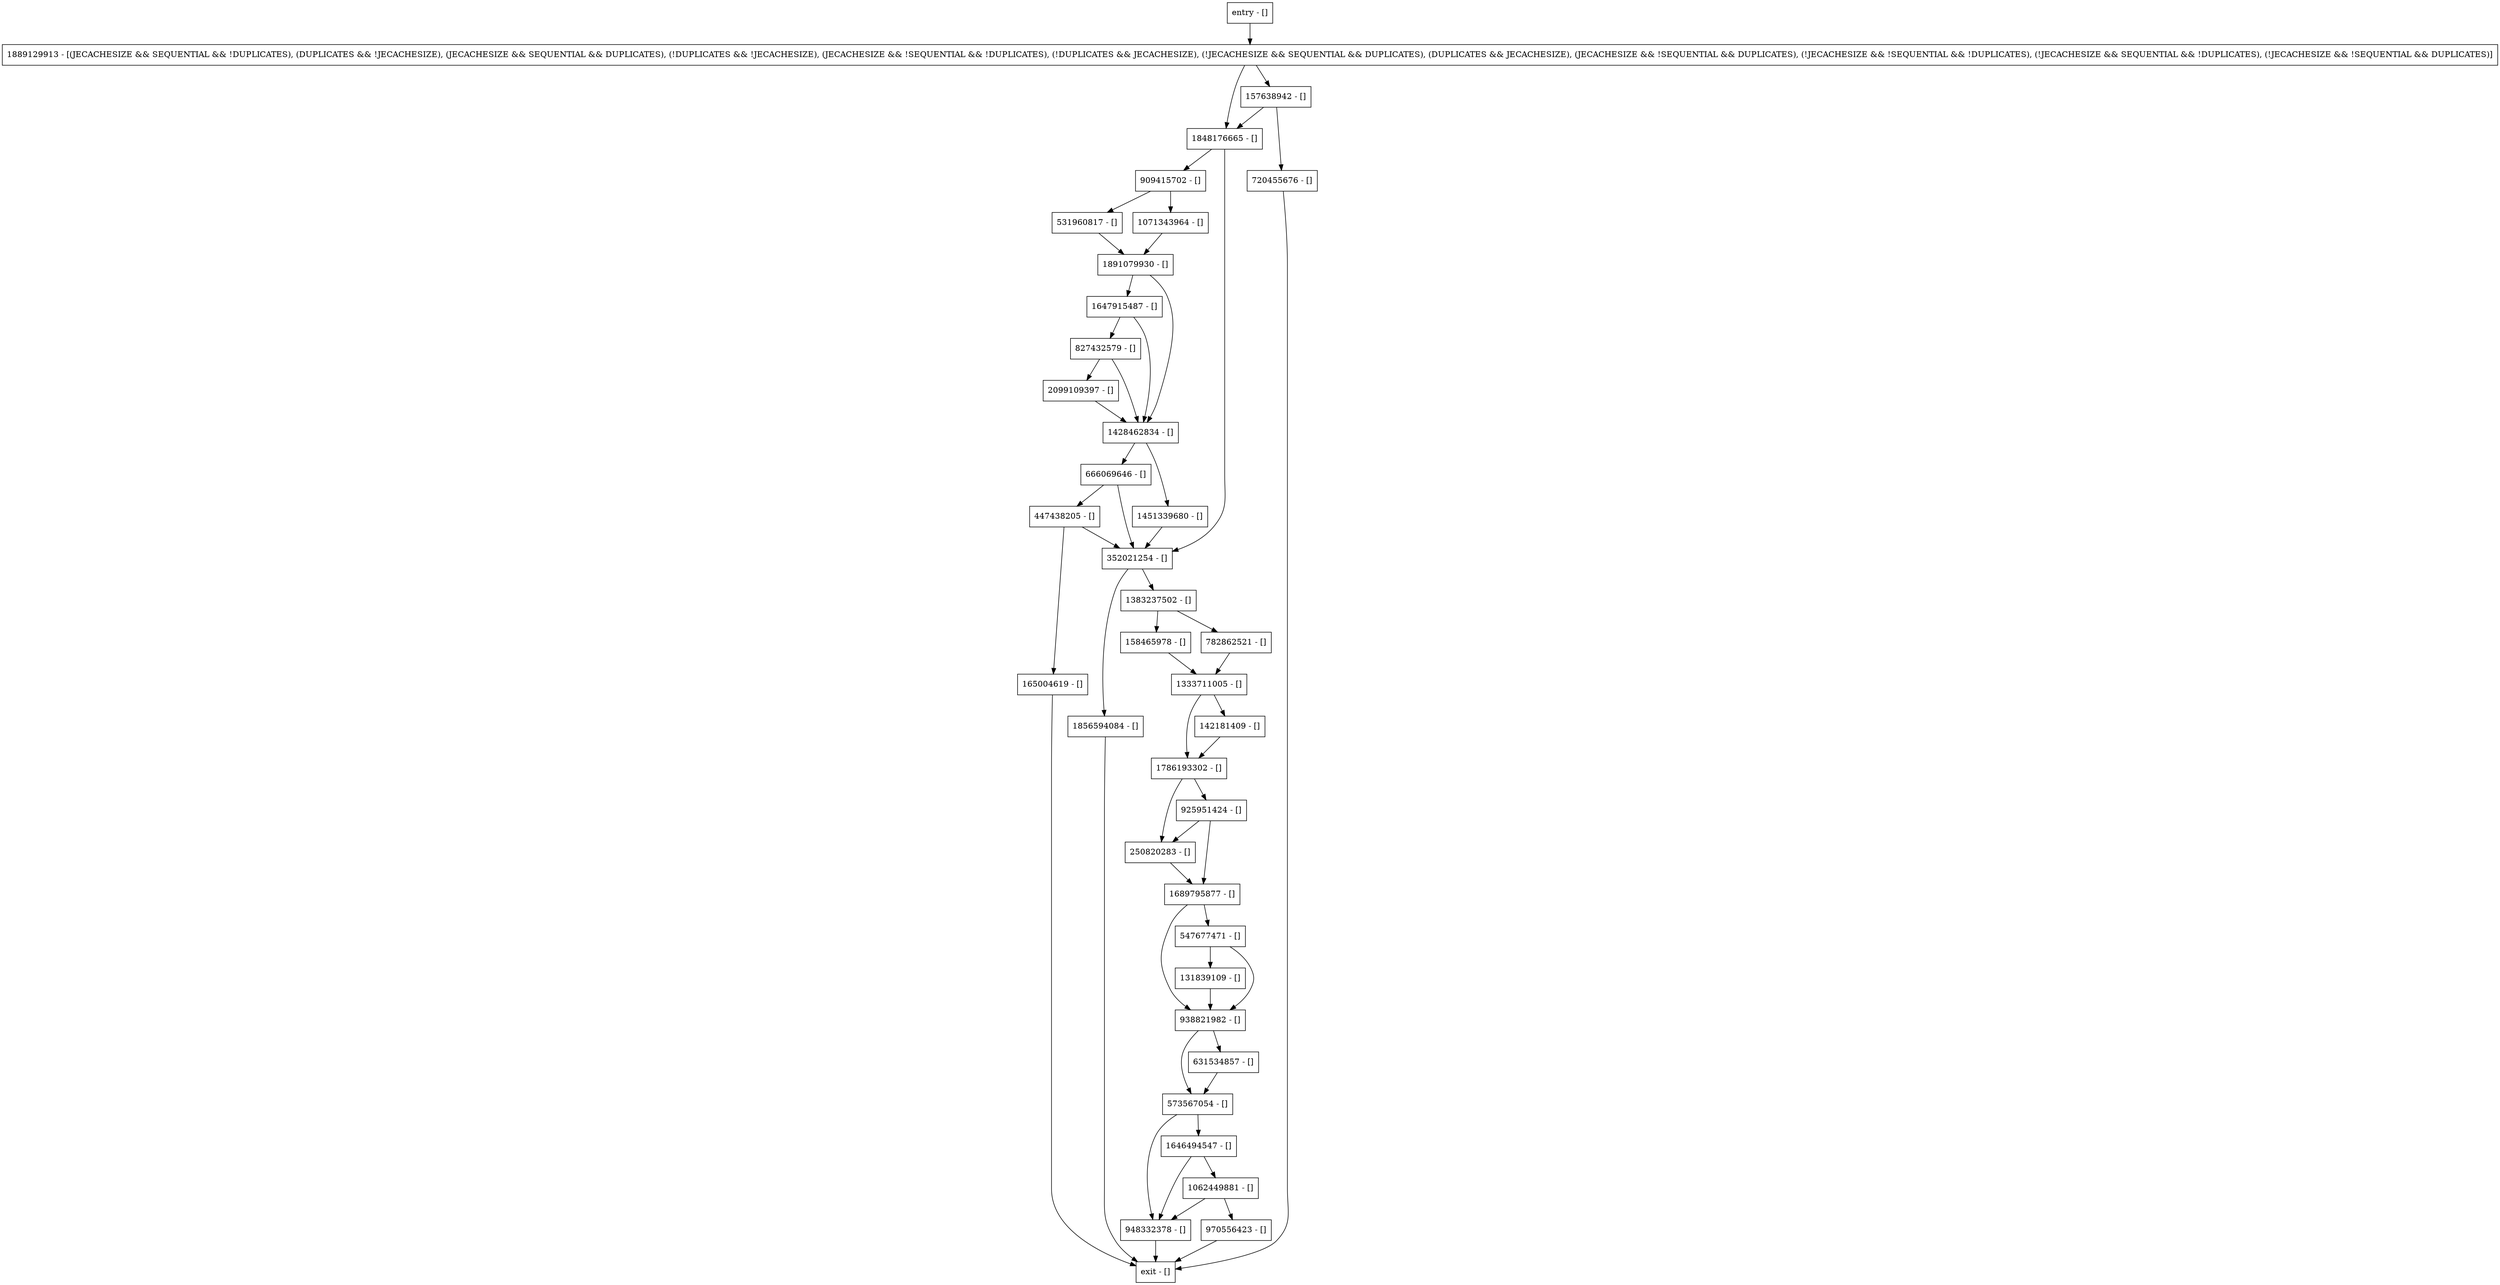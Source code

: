 digraph insertEntry1 {
node [shape=record];
1786193302 [label="1786193302 - []"];
1891079930 [label="1891079930 - []"];
1856594084 [label="1856594084 - []"];
573567054 [label="573567054 - []"];
250820283 [label="250820283 - []"];
447438205 [label="447438205 - []"];
1428462834 [label="1428462834 - []"];
970556423 [label="970556423 - []"];
1848176665 [label="1848176665 - []"];
1333711005 [label="1333711005 - []"];
1889129913 [label="1889129913 - [(JECACHESIZE && SEQUENTIAL && !DUPLICATES), (DUPLICATES && !JECACHESIZE), (JECACHESIZE && SEQUENTIAL && DUPLICATES), (!DUPLICATES && !JECACHESIZE), (JECACHESIZE && !SEQUENTIAL && !DUPLICATES), (!DUPLICATES && JECACHESIZE), (!JECACHESIZE && SEQUENTIAL && DUPLICATES), (DUPLICATES && JECACHESIZE), (JECACHESIZE && !SEQUENTIAL && DUPLICATES), (!JECACHESIZE && !SEQUENTIAL && !DUPLICATES), (!JECACHESIZE && SEQUENTIAL && !DUPLICATES), (!JECACHESIZE && !SEQUENTIAL && DUPLICATES)]"];
1689795877 [label="1689795877 - []"];
131839109 [label="131839109 - []"];
142181409 [label="142181409 - []"];
547677471 [label="547677471 - []"];
2099109397 [label="2099109397 - []"];
925951424 [label="925951424 - []"];
909415702 [label="909415702 - []"];
1647915487 [label="1647915487 - []"];
666069646 [label="666069646 - []"];
1451339680 [label="1451339680 - []"];
938821982 [label="938821982 - []"];
352021254 [label="352021254 - []"];
827432579 [label="827432579 - []"];
631534857 [label="631534857 - []"];
720455676 [label="720455676 - []"];
1071343964 [label="1071343964 - []"];
entry [label="entry - []"];
exit [label="exit - []"];
531960817 [label="531960817 - []"];
165004619 [label="165004619 - []"];
157638942 [label="157638942 - []"];
1646494547 [label="1646494547 - []"];
1383237502 [label="1383237502 - []"];
158465978 [label="158465978 - []"];
948332378 [label="948332378 - []"];
782862521 [label="782862521 - []"];
1062449881 [label="1062449881 - []"];
entry;
exit;
1786193302 -> 250820283;
1786193302 -> 925951424;
1891079930 -> 1428462834;
1891079930 -> 1647915487;
1856594084 -> exit;
573567054 -> 1646494547;
573567054 -> 948332378;
250820283 -> 1689795877;
447438205 -> 165004619;
447438205 -> 352021254;
1428462834 -> 666069646;
1428462834 -> 1451339680;
970556423 -> exit;
1848176665 -> 352021254;
1848176665 -> 909415702;
1333711005 -> 1786193302;
1333711005 -> 142181409;
1889129913 -> 157638942;
1889129913 -> 1848176665;
1689795877 -> 547677471;
1689795877 -> 938821982;
131839109 -> 938821982;
142181409 -> 1786193302;
547677471 -> 131839109;
547677471 -> 938821982;
2099109397 -> 1428462834;
925951424 -> 1689795877;
925951424 -> 250820283;
909415702 -> 531960817;
909415702 -> 1071343964;
1647915487 -> 827432579;
1647915487 -> 1428462834;
666069646 -> 447438205;
666069646 -> 352021254;
1451339680 -> 352021254;
938821982 -> 573567054;
938821982 -> 631534857;
352021254 -> 1383237502;
352021254 -> 1856594084;
827432579 -> 2099109397;
827432579 -> 1428462834;
631534857 -> 573567054;
720455676 -> exit;
1071343964 -> 1891079930;
entry -> 1889129913;
531960817 -> 1891079930;
165004619 -> exit;
157638942 -> 1848176665;
157638942 -> 720455676;
1646494547 -> 948332378;
1646494547 -> 1062449881;
1383237502 -> 158465978;
1383237502 -> 782862521;
158465978 -> 1333711005;
948332378 -> exit;
782862521 -> 1333711005;
1062449881 -> 948332378;
1062449881 -> 970556423;
}

